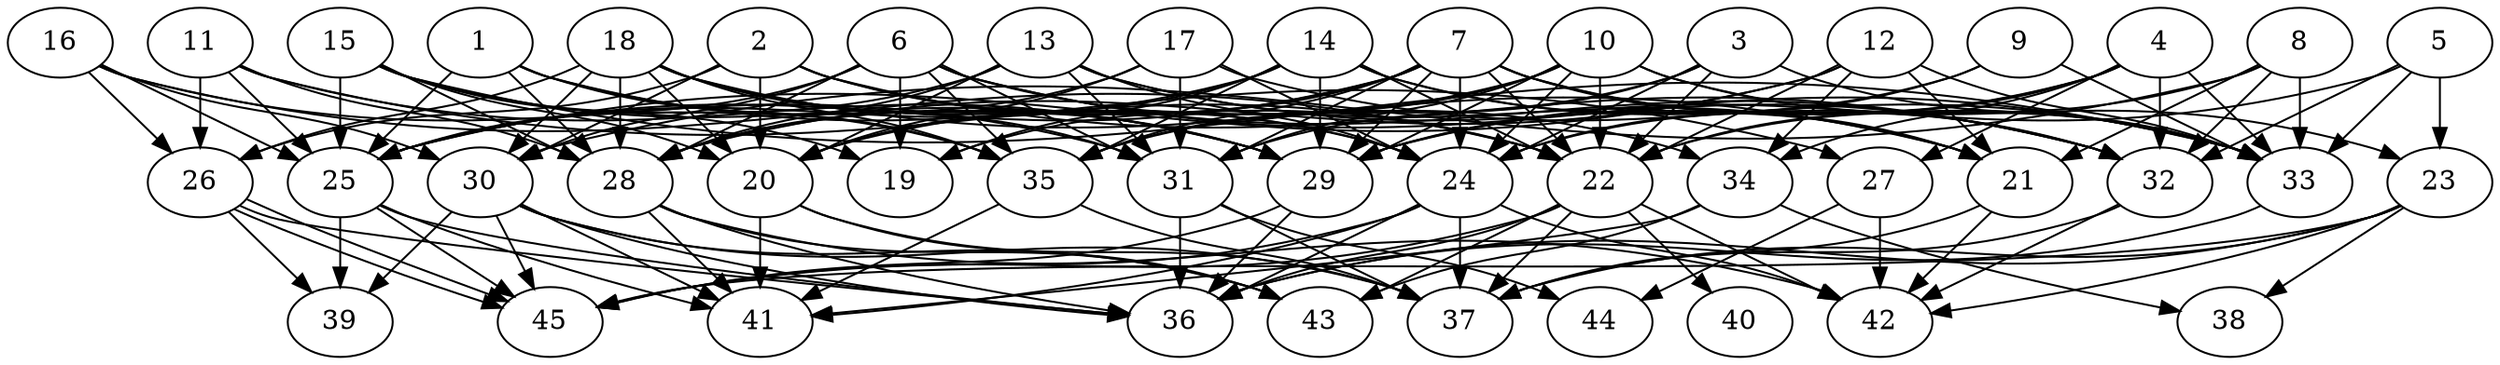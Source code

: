 // DAG automatically generated by daggen at Thu Oct  3 14:07:25 2019
// ./daggen --dot -n 45 --ccr 0.3 --fat 0.9 --regular 0.5 --density 0.6 --mindata 5242880 --maxdata 52428800 
digraph G {
  1 [size="70932480", alpha="0.05", expect_size="21279744"] 
  1 -> 22 [size ="21279744"]
  1 -> 25 [size ="21279744"]
  1 -> 28 [size ="21279744"]
  1 -> 29 [size ="21279744"]
  1 -> 35 [size ="21279744"]
  2 [size="122030080", alpha="0.00", expect_size="36609024"] 
  2 -> 20 [size ="36609024"]
  2 -> 22 [size ="36609024"]
  2 -> 24 [size ="36609024"]
  2 -> 26 [size ="36609024"]
  2 -> 30 [size ="36609024"]
  2 -> 32 [size ="36609024"]
  3 [size="149640533", alpha="0.19", expect_size="44892160"] 
  3 -> 22 [size ="44892160"]
  3 -> 24 [size ="44892160"]
  3 -> 31 [size ="44892160"]
  3 -> 33 [size ="44892160"]
  3 -> 35 [size ="44892160"]
  4 [size="126132907", alpha="0.12", expect_size="37839872"] 
  4 -> 22 [size ="37839872"]
  4 -> 24 [size ="37839872"]
  4 -> 27 [size ="37839872"]
  4 -> 29 [size ="37839872"]
  4 -> 32 [size ="37839872"]
  4 -> 33 [size ="37839872"]
  4 -> 34 [size ="37839872"]
  5 [size="33351680", alpha="0.11", expect_size="10005504"] 
  5 -> 23 [size ="10005504"]
  5 -> 29 [size ="10005504"]
  5 -> 32 [size ="10005504"]
  5 -> 33 [size ="10005504"]
  6 [size="36560213", alpha="0.16", expect_size="10968064"] 
  6 -> 19 [size ="10968064"]
  6 -> 25 [size ="10968064"]
  6 -> 28 [size ="10968064"]
  6 -> 30 [size ="10968064"]
  6 -> 31 [size ="10968064"]
  6 -> 32 [size ="10968064"]
  6 -> 33 [size ="10968064"]
  6 -> 34 [size ="10968064"]
  6 -> 35 [size ="10968064"]
  7 [size="93934933", alpha="0.14", expect_size="28180480"] 
  7 -> 19 [size ="28180480"]
  7 -> 21 [size ="28180480"]
  7 -> 22 [size ="28180480"]
  7 -> 24 [size ="28180480"]
  7 -> 25 [size ="28180480"]
  7 -> 28 [size ="28180480"]
  7 -> 29 [size ="28180480"]
  7 -> 31 [size ="28180480"]
  7 -> 32 [size ="28180480"]
  7 -> 33 [size ="28180480"]
  7 -> 35 [size ="28180480"]
  8 [size="67068587", alpha="0.14", expect_size="20120576"] 
  8 -> 21 [size ="20120576"]
  8 -> 22 [size ="20120576"]
  8 -> 30 [size ="20120576"]
  8 -> 32 [size ="20120576"]
  8 -> 33 [size ="20120576"]
  9 [size="165754880", alpha="0.11", expect_size="49726464"] 
  9 -> 24 [size ="49726464"]
  9 -> 29 [size ="49726464"]
  9 -> 33 [size ="49726464"]
  10 [size="126064640", alpha="0.12", expect_size="37819392"] 
  10 -> 20 [size ="37819392"]
  10 -> 22 [size ="37819392"]
  10 -> 23 [size ="37819392"]
  10 -> 24 [size ="37819392"]
  10 -> 29 [size ="37819392"]
  10 -> 31 [size ="37819392"]
  10 -> 33 [size ="37819392"]
  10 -> 35 [size ="37819392"]
  11 [size="96522240", alpha="0.17", expect_size="28956672"] 
  11 -> 25 [size ="28956672"]
  11 -> 26 [size ="28956672"]
  11 -> 27 [size ="28956672"]
  11 -> 28 [size ="28956672"]
  11 -> 29 [size ="28956672"]
  12 [size="132529493", alpha="0.13", expect_size="39758848"] 
  12 -> 21 [size ="39758848"]
  12 -> 22 [size ="39758848"]
  12 -> 25 [size ="39758848"]
  12 -> 28 [size ="39758848"]
  12 -> 33 [size ="39758848"]
  12 -> 34 [size ="39758848"]
  13 [size="133147307", alpha="0.18", expect_size="39944192"] 
  13 -> 20 [size ="39944192"]
  13 -> 21 [size ="39944192"]
  13 -> 24 [size ="39944192"]
  13 -> 25 [size ="39944192"]
  13 -> 28 [size ="39944192"]
  13 -> 31 [size ="39944192"]
  13 -> 32 [size ="39944192"]
  14 [size="126733653", alpha="0.05", expect_size="38020096"] 
  14 -> 19 [size ="38020096"]
  14 -> 20 [size ="38020096"]
  14 -> 21 [size ="38020096"]
  14 -> 22 [size ="38020096"]
  14 -> 25 [size ="38020096"]
  14 -> 29 [size ="38020096"]
  14 -> 32 [size ="38020096"]
  14 -> 35 [size ="38020096"]
  15 [size="65805653", alpha="0.08", expect_size="19741696"] 
  15 -> 19 [size ="19741696"]
  15 -> 20 [size ="19741696"]
  15 -> 25 [size ="19741696"]
  15 -> 28 [size ="19741696"]
  15 -> 29 [size ="19741696"]
  15 -> 33 [size ="19741696"]
  15 -> 35 [size ="19741696"]
  16 [size="150599680", alpha="0.06", expect_size="45179904"] 
  16 -> 22 [size ="45179904"]
  16 -> 25 [size ="45179904"]
  16 -> 26 [size ="45179904"]
  16 -> 30 [size ="45179904"]
  16 -> 31 [size ="45179904"]
  17 [size="120920747", alpha="0.16", expect_size="36276224"] 
  17 -> 20 [size ="36276224"]
  17 -> 24 [size ="36276224"]
  17 -> 28 [size ="36276224"]
  17 -> 31 [size ="36276224"]
  17 -> 33 [size ="36276224"]
  18 [size="72021333", alpha="0.18", expect_size="21606400"] 
  18 -> 20 [size ="21606400"]
  18 -> 21 [size ="21606400"]
  18 -> 24 [size ="21606400"]
  18 -> 26 [size ="21606400"]
  18 -> 28 [size ="21606400"]
  18 -> 29 [size ="21606400"]
  18 -> 30 [size ="21606400"]
  18 -> 31 [size ="21606400"]
  18 -> 35 [size ="21606400"]
  19 [size="26415787", alpha="0.16", expect_size="7924736"] 
  20 [size="110598827", alpha="0.16", expect_size="33179648"] 
  20 -> 37 [size ="33179648"]
  20 -> 41 [size ="33179648"]
  20 -> 43 [size ="33179648"]
  21 [size="50981547", alpha="0.04", expect_size="15294464"] 
  21 -> 37 [size ="15294464"]
  21 -> 42 [size ="15294464"]
  22 [size="31061333", alpha="0.04", expect_size="9318400"] 
  22 -> 36 [size ="9318400"]
  22 -> 37 [size ="9318400"]
  22 -> 40 [size ="9318400"]
  22 -> 42 [size ="9318400"]
  22 -> 43 [size ="9318400"]
  22 -> 45 [size ="9318400"]
  23 [size="136495787", alpha="0.01", expect_size="40948736"] 
  23 -> 36 [size ="40948736"]
  23 -> 37 [size ="40948736"]
  23 -> 38 [size ="40948736"]
  23 -> 42 [size ="40948736"]
  23 -> 45 [size ="40948736"]
  24 [size="123303253", alpha="0.12", expect_size="36990976"] 
  24 -> 36 [size ="36990976"]
  24 -> 37 [size ="36990976"]
  24 -> 41 [size ="36990976"]
  24 -> 42 [size ="36990976"]
  24 -> 45 [size ="36990976"]
  25 [size="159460693", alpha="0.06", expect_size="47838208"] 
  25 -> 36 [size ="47838208"]
  25 -> 39 [size ="47838208"]
  25 -> 41 [size ="47838208"]
  25 -> 45 [size ="47838208"]
  26 [size="68631893", alpha="0.01", expect_size="20589568"] 
  26 -> 36 [size ="20589568"]
  26 -> 39 [size ="20589568"]
  26 -> 45 [size ="20589568"]
  26 -> 45 [size ="20589568"]
  27 [size="116497067", alpha="0.06", expect_size="34949120"] 
  27 -> 42 [size ="34949120"]
  27 -> 44 [size ="34949120"]
  28 [size="88405333", alpha="0.18", expect_size="26521600"] 
  28 -> 36 [size ="26521600"]
  28 -> 41 [size ="26521600"]
  28 -> 42 [size ="26521600"]
  28 -> 43 [size ="26521600"]
  29 [size="69795840", alpha="0.08", expect_size="20938752"] 
  29 -> 36 [size ="20938752"]
  29 -> 45 [size ="20938752"]
  30 [size="37922133", alpha="0.13", expect_size="11376640"] 
  30 -> 36 [size ="11376640"]
  30 -> 37 [size ="11376640"]
  30 -> 39 [size ="11376640"]
  30 -> 41 [size ="11376640"]
  30 -> 43 [size ="11376640"]
  30 -> 45 [size ="11376640"]
  31 [size="166495573", alpha="0.07", expect_size="49948672"] 
  31 -> 36 [size ="49948672"]
  31 -> 37 [size ="49948672"]
  31 -> 44 [size ="49948672"]
  32 [size="37113173", alpha="0.16", expect_size="11133952"] 
  32 -> 37 [size ="11133952"]
  32 -> 42 [size ="11133952"]
  33 [size="68904960", alpha="0.20", expect_size="20671488"] 
  33 -> 36 [size ="20671488"]
  34 [size="79465813", alpha="0.17", expect_size="23839744"] 
  34 -> 38 [size ="23839744"]
  34 -> 41 [size ="23839744"]
  34 -> 43 [size ="23839744"]
  35 [size="20162560", alpha="0.01", expect_size="6048768"] 
  35 -> 37 [size ="6048768"]
  35 -> 41 [size ="6048768"]
  36 [size="64160427", alpha="0.01", expect_size="19248128"] 
  37 [size="73260373", alpha="0.15", expect_size="21978112"] 
  38 [size="123921067", alpha="0.16", expect_size="37176320"] 
  39 [size="108451840", alpha="0.18", expect_size="32535552"] 
  40 [size="17844907", alpha="0.11", expect_size="5353472"] 
  41 [size="117978453", alpha="0.09", expect_size="35393536"] 
  42 [size="173329067", alpha="0.09", expect_size="51998720"] 
  43 [size="141660160", alpha="0.04", expect_size="42498048"] 
  44 [size="138649600", alpha="0.12", expect_size="41594880"] 
  45 [size="116268373", alpha="0.18", expect_size="34880512"] 
}
